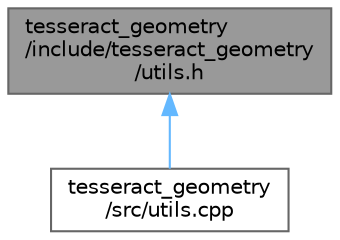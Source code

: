 digraph "tesseract_geometry/include/tesseract_geometry/utils.h"
{
 // LATEX_PDF_SIZE
  bgcolor="transparent";
  edge [fontname=Helvetica,fontsize=10,labelfontname=Helvetica,labelfontsize=10];
  node [fontname=Helvetica,fontsize=10,shape=box,height=0.2,width=0.4];
  Node1 [label="tesseract_geometry\l/include/tesseract_geometry\l/utils.h",height=0.2,width=0.4,color="gray40", fillcolor="grey60", style="filled", fontcolor="black",tooltip="Tesseract Geometry Utility Function."];
  Node1 -> Node2 [dir="back",color="steelblue1",style="solid"];
  Node2 [label="tesseract_geometry\l/src/utils.cpp",height=0.2,width=0.4,color="grey40", fillcolor="white", style="filled",URL="$d8/dd4/tesseract__geometry_2src_2utils_8cpp.html",tooltip="Tesseract Geometry Utility Function."];
}
